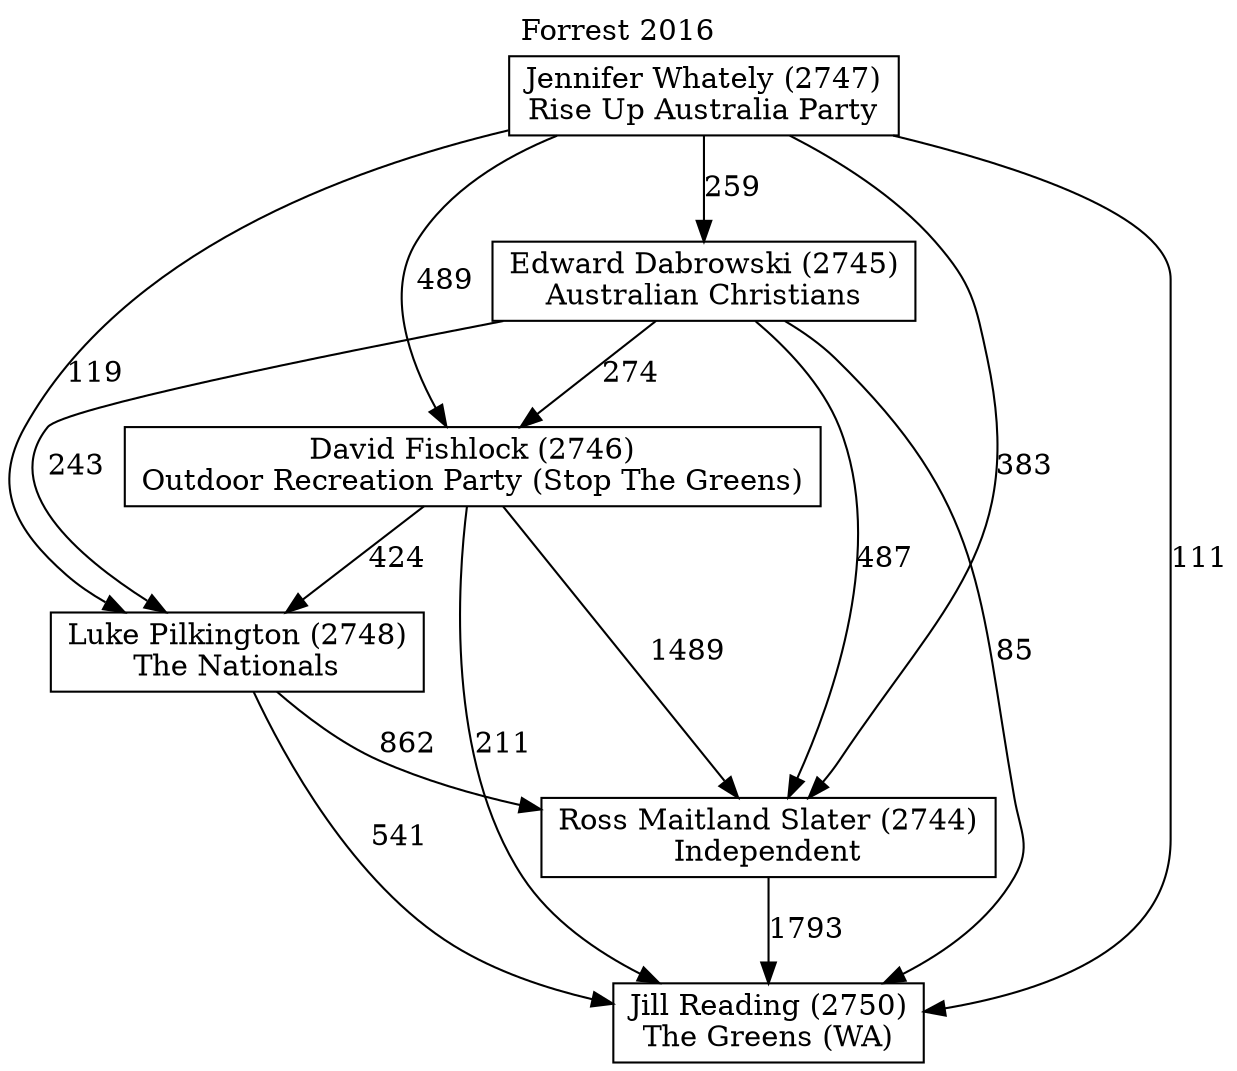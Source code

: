 // House preference flow
digraph "Jill Reading (2750)_Forrest_2016" {
	graph [label="Forrest 2016" labelloc=t mclimit=10]
	node [shape=box]
	"Jennifer Whately (2747)" [label="Jennifer Whately (2747)
Rise Up Australia Party"]
	"Edward Dabrowski (2745)" [label="Edward Dabrowski (2745)
Australian Christians"]
	"David Fishlock (2746)" [label="David Fishlock (2746)
Outdoor Recreation Party (Stop The Greens)"]
	"Luke Pilkington (2748)" [label="Luke Pilkington (2748)
The Nationals"]
	"Jill Reading (2750)" [label="Jill Reading (2750)
The Greens (WA)"]
	"Ross Maitland Slater (2744)" [label="Ross Maitland Slater (2744)
Independent"]
	"Jennifer Whately (2747)" -> "Edward Dabrowski (2745)" [label=259]
	"David Fishlock (2746)" -> "Ross Maitland Slater (2744)" [label=1489]
	"Jennifer Whately (2747)" -> "David Fishlock (2746)" [label=489]
	"Edward Dabrowski (2745)" -> "Luke Pilkington (2748)" [label=243]
	"Jennifer Whately (2747)" -> "Ross Maitland Slater (2744)" [label=383]
	"David Fishlock (2746)" -> "Jill Reading (2750)" [label=211]
	"David Fishlock (2746)" -> "Luke Pilkington (2748)" [label=424]
	"Jennifer Whately (2747)" -> "Jill Reading (2750)" [label=111]
	"Edward Dabrowski (2745)" -> "David Fishlock (2746)" [label=274]
	"Edward Dabrowski (2745)" -> "Ross Maitland Slater (2744)" [label=487]
	"Edward Dabrowski (2745)" -> "Jill Reading (2750)" [label=85]
	"Luke Pilkington (2748)" -> "Jill Reading (2750)" [label=541]
	"Jennifer Whately (2747)" -> "Luke Pilkington (2748)" [label=119]
	"Ross Maitland Slater (2744)" -> "Jill Reading (2750)" [label=1793]
	"Luke Pilkington (2748)" -> "Ross Maitland Slater (2744)" [label=862]
}
